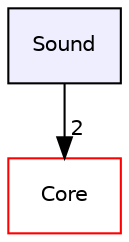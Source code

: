 digraph "Sound" {
  compound=true
  node [ fontsize="10", fontname="Helvetica"];
  edge [ labelfontsize="10", labelfontname="Helvetica"];
  dir_39a7e6d98354f03032f3ff21b5848876 [shape=box, label="Sound", style="filled", fillcolor="#eeeeff", pencolor="black", URL="dir_39a7e6d98354f03032f3ff21b5848876.html"];
  dir_c6310732a22f63c0c2fc5595561e68f1 [shape=box label="Core" fillcolor="white" style="filled" color="red" URL="dir_c6310732a22f63c0c2fc5595561e68f1.html"];
  dir_39a7e6d98354f03032f3ff21b5848876->dir_c6310732a22f63c0c2fc5595561e68f1 [headlabel="2", labeldistance=1.5 headhref="dir_000014_000002.html"];
}

